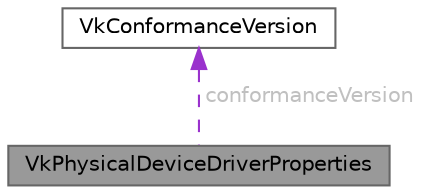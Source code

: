 digraph "VkPhysicalDeviceDriverProperties"
{
 // LATEX_PDF_SIZE
  bgcolor="transparent";
  edge [fontname=Helvetica,fontsize=10,labelfontname=Helvetica,labelfontsize=10];
  node [fontname=Helvetica,fontsize=10,shape=box,height=0.2,width=0.4];
  Node1 [id="Node000001",label="VkPhysicalDeviceDriverProperties",height=0.2,width=0.4,color="gray40", fillcolor="grey60", style="filled", fontcolor="black",tooltip=" "];
  Node2 -> Node1 [id="edge1_Node000001_Node000002",dir="back",color="darkorchid3",style="dashed",tooltip=" ",label=" conformanceVersion",fontcolor="grey" ];
  Node2 [id="Node000002",label="VkConformanceVersion",height=0.2,width=0.4,color="gray40", fillcolor="white", style="filled",URL="$struct_vk_conformance_version.html",tooltip=" "];
}
